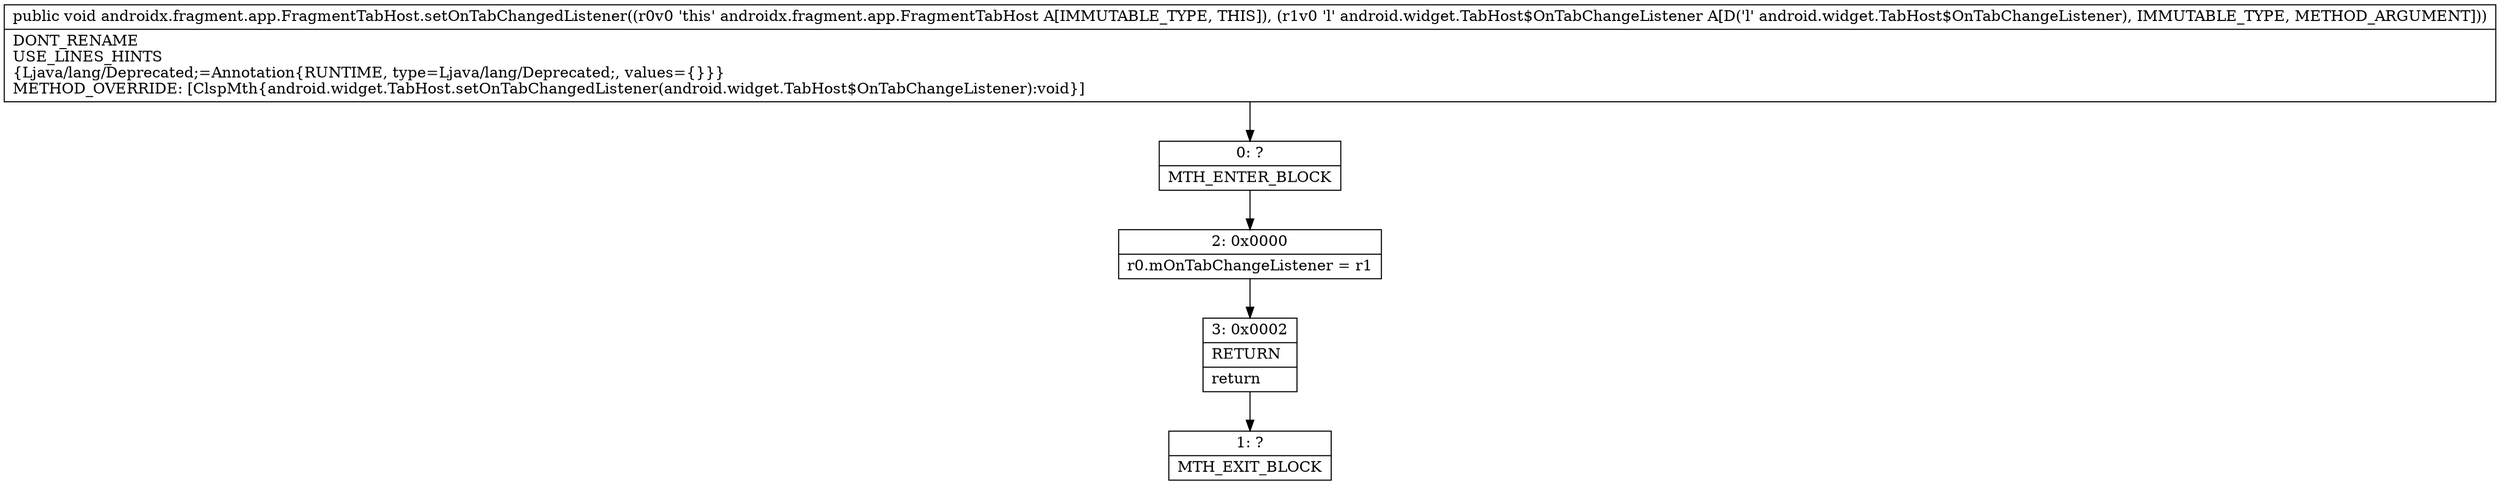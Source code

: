digraph "CFG forandroidx.fragment.app.FragmentTabHost.setOnTabChangedListener(Landroid\/widget\/TabHost$OnTabChangeListener;)V" {
Node_0 [shape=record,label="{0\:\ ?|MTH_ENTER_BLOCK\l}"];
Node_2 [shape=record,label="{2\:\ 0x0000|r0.mOnTabChangeListener = r1\l}"];
Node_3 [shape=record,label="{3\:\ 0x0002|RETURN\l|return\l}"];
Node_1 [shape=record,label="{1\:\ ?|MTH_EXIT_BLOCK\l}"];
MethodNode[shape=record,label="{public void androidx.fragment.app.FragmentTabHost.setOnTabChangedListener((r0v0 'this' androidx.fragment.app.FragmentTabHost A[IMMUTABLE_TYPE, THIS]), (r1v0 'l' android.widget.TabHost$OnTabChangeListener A[D('l' android.widget.TabHost$OnTabChangeListener), IMMUTABLE_TYPE, METHOD_ARGUMENT]))  | DONT_RENAME\lUSE_LINES_HINTS\l\{Ljava\/lang\/Deprecated;=Annotation\{RUNTIME, type=Ljava\/lang\/Deprecated;, values=\{\}\}\}\lMETHOD_OVERRIDE: [ClspMth\{android.widget.TabHost.setOnTabChangedListener(android.widget.TabHost$OnTabChangeListener):void\}]\l}"];
MethodNode -> Node_0;Node_0 -> Node_2;
Node_2 -> Node_3;
Node_3 -> Node_1;
}

